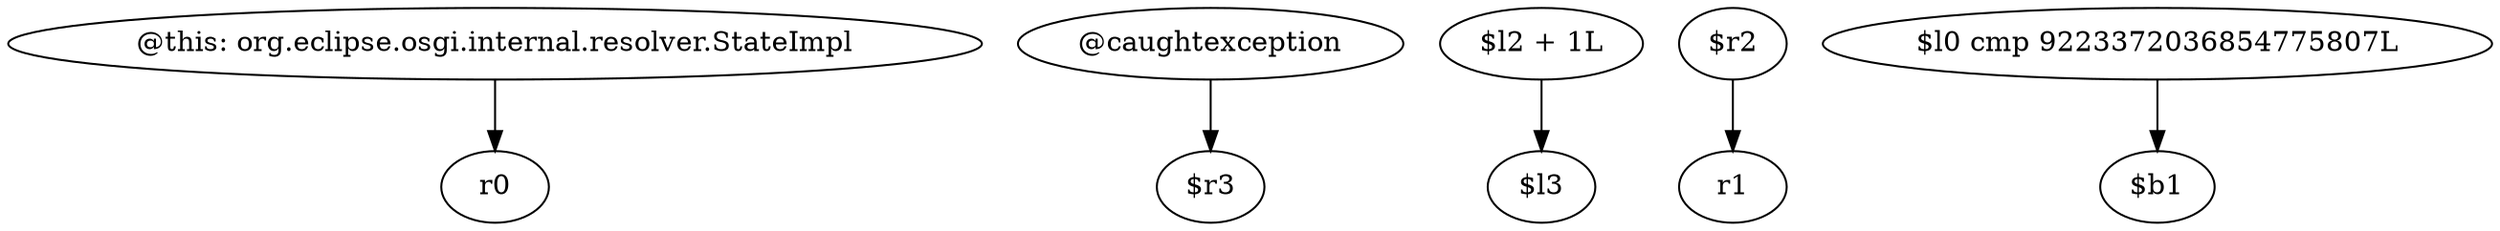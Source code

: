 digraph g {
0[label="@this: org.eclipse.osgi.internal.resolver.StateImpl"]
1[label="r0"]
0->1[label=""]
2[label="@caughtexception"]
3[label="$r3"]
2->3[label=""]
4[label="$l2 + 1L"]
5[label="$l3"]
4->5[label=""]
6[label="$r2"]
7[label="r1"]
6->7[label=""]
8[label="$l0 cmp 9223372036854775807L"]
9[label="$b1"]
8->9[label=""]
}